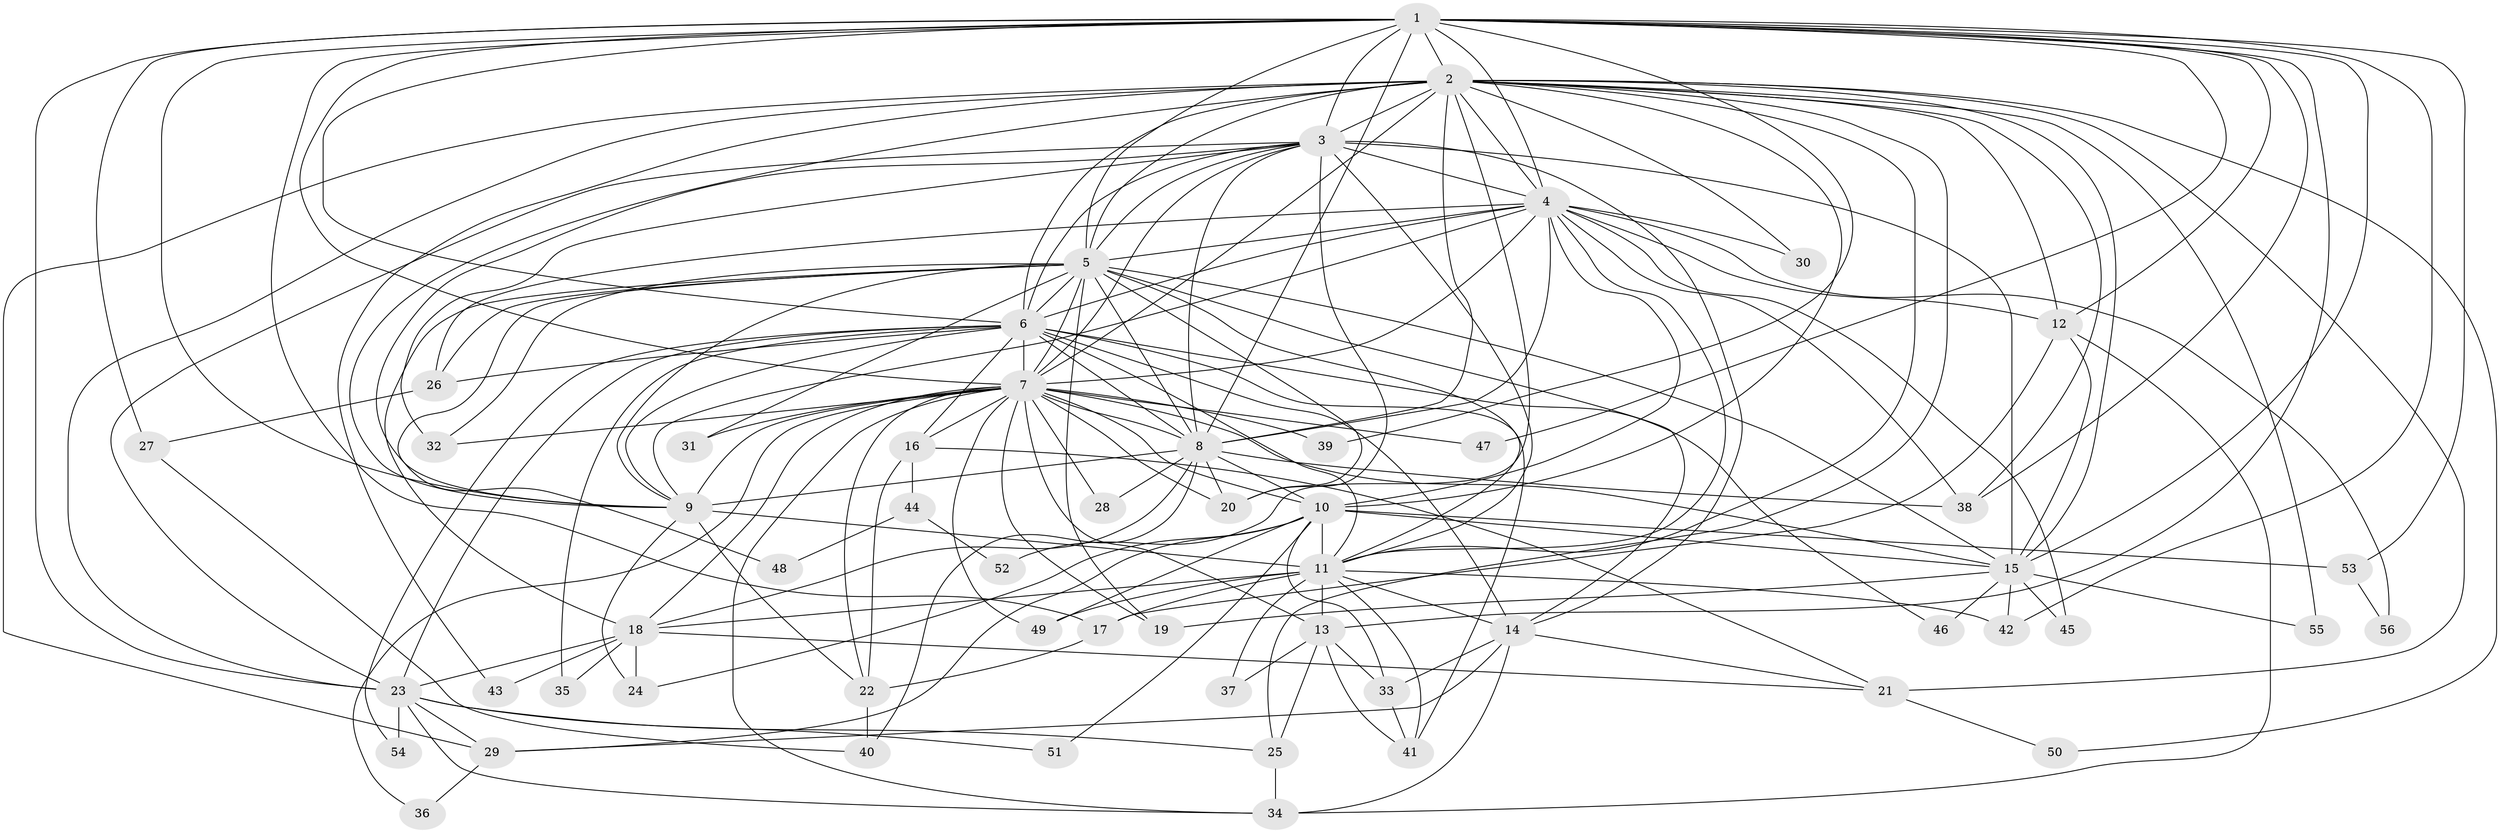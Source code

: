 // original degree distribution, {22: 0.0072992700729927005, 31: 0.0072992700729927005, 25: 0.0072992700729927005, 20: 0.0072992700729927005, 21: 0.0072992700729927005, 23: 0.0072992700729927005, 17: 0.0072992700729927005, 30: 0.0072992700729927005, 28: 0.0072992700729927005, 26: 0.0072992700729927005, 5: 0.029197080291970802, 3: 0.26277372262773724, 6: 0.014598540145985401, 7: 0.0072992700729927005, 4: 0.10218978102189781, 2: 0.49635036496350365, 8: 0.014598540145985401}
// Generated by graph-tools (version 1.1) at 2025/49/03/04/25 22:49:47]
// undirected, 56 vertices, 175 edges
graph export_dot {
  node [color=gray90,style=filled];
  1;
  2;
  3;
  4;
  5;
  6;
  7;
  8;
  9;
  10;
  11;
  12;
  13;
  14;
  15;
  16;
  17;
  18;
  19;
  20;
  21;
  22;
  23;
  24;
  25;
  26;
  27;
  28;
  29;
  30;
  31;
  32;
  33;
  34;
  35;
  36;
  37;
  38;
  39;
  40;
  41;
  42;
  43;
  44;
  45;
  46;
  47;
  48;
  49;
  50;
  51;
  52;
  53;
  54;
  55;
  56;
  1 -- 2 [weight=1.0];
  1 -- 3 [weight=1.0];
  1 -- 4 [weight=1.0];
  1 -- 5 [weight=1.0];
  1 -- 6 [weight=2.0];
  1 -- 7 [weight=1.0];
  1 -- 8 [weight=1.0];
  1 -- 9 [weight=2.0];
  1 -- 12 [weight=1.0];
  1 -- 13 [weight=1.0];
  1 -- 15 [weight=2.0];
  1 -- 17 [weight=1.0];
  1 -- 23 [weight=1.0];
  1 -- 27 [weight=1.0];
  1 -- 38 [weight=1.0];
  1 -- 39 [weight=1.0];
  1 -- 42 [weight=1.0];
  1 -- 47 [weight=1.0];
  1 -- 53 [weight=1.0];
  2 -- 3 [weight=2.0];
  2 -- 4 [weight=1.0];
  2 -- 5 [weight=2.0];
  2 -- 6 [weight=2.0];
  2 -- 7 [weight=2.0];
  2 -- 8 [weight=1.0];
  2 -- 9 [weight=1.0];
  2 -- 10 [weight=4.0];
  2 -- 11 [weight=1.0];
  2 -- 12 [weight=1.0];
  2 -- 15 [weight=1.0];
  2 -- 21 [weight=1.0];
  2 -- 23 [weight=1.0];
  2 -- 25 [weight=1.0];
  2 -- 29 [weight=2.0];
  2 -- 30 [weight=1.0];
  2 -- 38 [weight=1.0];
  2 -- 43 [weight=1.0];
  2 -- 50 [weight=1.0];
  2 -- 52 [weight=1.0];
  2 -- 55 [weight=1.0];
  3 -- 4 [weight=1.0];
  3 -- 5 [weight=2.0];
  3 -- 6 [weight=2.0];
  3 -- 7 [weight=1.0];
  3 -- 8 [weight=1.0];
  3 -- 9 [weight=1.0];
  3 -- 11 [weight=1.0];
  3 -- 14 [weight=2.0];
  3 -- 15 [weight=9.0];
  3 -- 20 [weight=1.0];
  3 -- 23 [weight=1.0];
  3 -- 32 [weight=1.0];
  4 -- 5 [weight=1.0];
  4 -- 6 [weight=3.0];
  4 -- 7 [weight=1.0];
  4 -- 8 [weight=1.0];
  4 -- 9 [weight=1.0];
  4 -- 10 [weight=2.0];
  4 -- 11 [weight=1.0];
  4 -- 12 [weight=1.0];
  4 -- 26 [weight=1.0];
  4 -- 30 [weight=2.0];
  4 -- 38 [weight=1.0];
  4 -- 45 [weight=1.0];
  4 -- 56 [weight=1.0];
  5 -- 6 [weight=2.0];
  5 -- 7 [weight=2.0];
  5 -- 8 [weight=1.0];
  5 -- 9 [weight=1.0];
  5 -- 11 [weight=1.0];
  5 -- 14 [weight=1.0];
  5 -- 15 [weight=1.0];
  5 -- 18 [weight=1.0];
  5 -- 19 [weight=1.0];
  5 -- 20 [weight=1.0];
  5 -- 26 [weight=1.0];
  5 -- 31 [weight=1.0];
  5 -- 32 [weight=1.0];
  5 -- 48 [weight=1.0];
  6 -- 7 [weight=3.0];
  6 -- 8 [weight=2.0];
  6 -- 9 [weight=3.0];
  6 -- 11 [weight=2.0];
  6 -- 14 [weight=7.0];
  6 -- 16 [weight=1.0];
  6 -- 23 [weight=1.0];
  6 -- 26 [weight=1.0];
  6 -- 35 [weight=1.0];
  6 -- 41 [weight=1.0];
  6 -- 46 [weight=1.0];
  6 -- 54 [weight=1.0];
  7 -- 8 [weight=1.0];
  7 -- 9 [weight=2.0];
  7 -- 10 [weight=1.0];
  7 -- 13 [weight=1.0];
  7 -- 15 [weight=1.0];
  7 -- 16 [weight=1.0];
  7 -- 18 [weight=1.0];
  7 -- 19 [weight=1.0];
  7 -- 20 [weight=1.0];
  7 -- 22 [weight=1.0];
  7 -- 28 [weight=2.0];
  7 -- 31 [weight=1.0];
  7 -- 32 [weight=1.0];
  7 -- 34 [weight=1.0];
  7 -- 36 [weight=1.0];
  7 -- 39 [weight=1.0];
  7 -- 47 [weight=1.0];
  7 -- 49 [weight=1.0];
  8 -- 9 [weight=2.0];
  8 -- 10 [weight=13.0];
  8 -- 18 [weight=1.0];
  8 -- 20 [weight=1.0];
  8 -- 28 [weight=1.0];
  8 -- 38 [weight=1.0];
  8 -- 40 [weight=1.0];
  9 -- 11 [weight=11.0];
  9 -- 22 [weight=1.0];
  9 -- 24 [weight=1.0];
  10 -- 11 [weight=4.0];
  10 -- 15 [weight=1.0];
  10 -- 24 [weight=1.0];
  10 -- 29 [weight=1.0];
  10 -- 33 [weight=1.0];
  10 -- 49 [weight=1.0];
  10 -- 51 [weight=1.0];
  10 -- 53 [weight=1.0];
  11 -- 13 [weight=1.0];
  11 -- 14 [weight=1.0];
  11 -- 17 [weight=1.0];
  11 -- 18 [weight=1.0];
  11 -- 37 [weight=1.0];
  11 -- 41 [weight=1.0];
  11 -- 42 [weight=1.0];
  11 -- 49 [weight=1.0];
  12 -- 15 [weight=1.0];
  12 -- 17 [weight=1.0];
  12 -- 34 [weight=1.0];
  13 -- 25 [weight=1.0];
  13 -- 33 [weight=1.0];
  13 -- 37 [weight=1.0];
  13 -- 41 [weight=1.0];
  14 -- 21 [weight=1.0];
  14 -- 29 [weight=1.0];
  14 -- 33 [weight=1.0];
  14 -- 34 [weight=1.0];
  15 -- 19 [weight=1.0];
  15 -- 42 [weight=1.0];
  15 -- 45 [weight=2.0];
  15 -- 46 [weight=1.0];
  15 -- 55 [weight=1.0];
  16 -- 21 [weight=1.0];
  16 -- 22 [weight=1.0];
  16 -- 44 [weight=1.0];
  17 -- 22 [weight=1.0];
  18 -- 21 [weight=1.0];
  18 -- 23 [weight=1.0];
  18 -- 24 [weight=1.0];
  18 -- 35 [weight=1.0];
  18 -- 43 [weight=1.0];
  21 -- 50 [weight=1.0];
  22 -- 40 [weight=1.0];
  23 -- 25 [weight=1.0];
  23 -- 29 [weight=1.0];
  23 -- 34 [weight=1.0];
  23 -- 51 [weight=1.0];
  23 -- 54 [weight=1.0];
  25 -- 34 [weight=1.0];
  26 -- 27 [weight=1.0];
  27 -- 40 [weight=1.0];
  29 -- 36 [weight=1.0];
  33 -- 41 [weight=1.0];
  44 -- 48 [weight=1.0];
  44 -- 52 [weight=1.0];
  53 -- 56 [weight=1.0];
}
